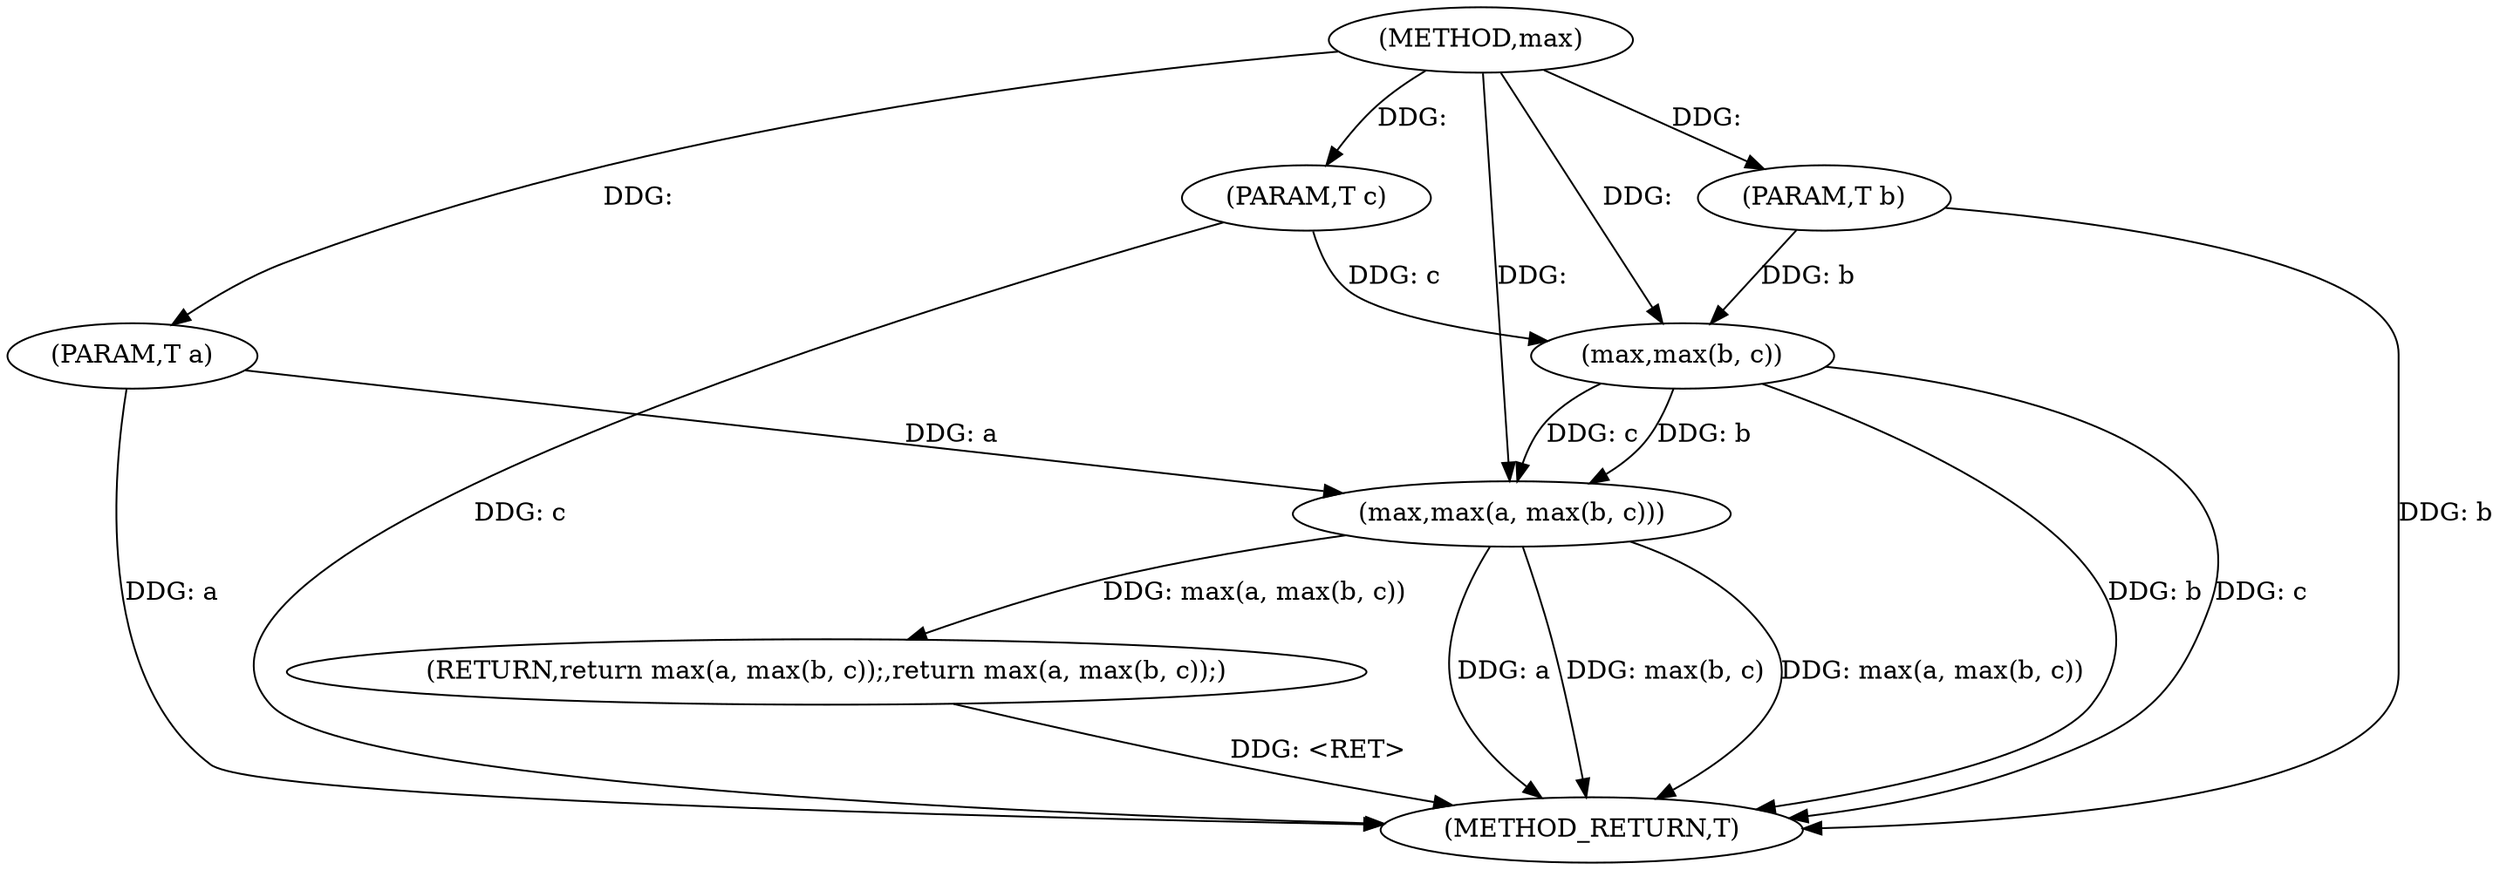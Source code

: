 digraph "max" {  
"1000122" [label = "(METHOD,max)" ]
"1000133" [label = "(METHOD_RETURN,T)" ]
"1000123" [label = "(PARAM,T a)" ]
"1000124" [label = "(PARAM,T b)" ]
"1000125" [label = "(PARAM,T c)" ]
"1000127" [label = "(RETURN,return max(a, max(b, c));,return max(a, max(b, c));)" ]
"1000128" [label = "(max,max(a, max(b, c)))" ]
"1000130" [label = "(max,max(b, c))" ]
  "1000127" -> "1000133"  [ label = "DDG: <RET>"] 
  "1000123" -> "1000133"  [ label = "DDG: a"] 
  "1000124" -> "1000133"  [ label = "DDG: b"] 
  "1000125" -> "1000133"  [ label = "DDG: c"] 
  "1000128" -> "1000133"  [ label = "DDG: a"] 
  "1000130" -> "1000133"  [ label = "DDG: b"] 
  "1000130" -> "1000133"  [ label = "DDG: c"] 
  "1000128" -> "1000133"  [ label = "DDG: max(b, c)"] 
  "1000128" -> "1000133"  [ label = "DDG: max(a, max(b, c))"] 
  "1000122" -> "1000123"  [ label = "DDG: "] 
  "1000122" -> "1000124"  [ label = "DDG: "] 
  "1000122" -> "1000125"  [ label = "DDG: "] 
  "1000128" -> "1000127"  [ label = "DDG: max(a, max(b, c))"] 
  "1000123" -> "1000128"  [ label = "DDG: a"] 
  "1000122" -> "1000128"  [ label = "DDG: "] 
  "1000130" -> "1000128"  [ label = "DDG: c"] 
  "1000130" -> "1000128"  [ label = "DDG: b"] 
  "1000124" -> "1000130"  [ label = "DDG: b"] 
  "1000122" -> "1000130"  [ label = "DDG: "] 
  "1000125" -> "1000130"  [ label = "DDG: c"] 
}
